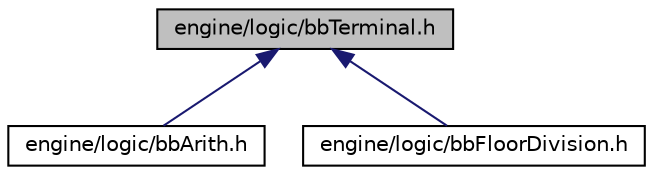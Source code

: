 digraph "engine/logic/bbTerminal.h"
{
 // LATEX_PDF_SIZE
  edge [fontname="Helvetica",fontsize="10",labelfontname="Helvetica",labelfontsize="10"];
  node [fontname="Helvetica",fontsize="10",shape=record];
  Node1 [label="engine/logic/bbTerminal.h",height=0.2,width=0.4,color="black", fillcolor="grey75", style="filled", fontcolor="black",tooltip=" "];
  Node1 -> Node2 [dir="back",color="midnightblue",fontsize="10",style="solid",fontname="Helvetica"];
  Node2 [label="engine/logic/bbArith.h",height=0.2,width=0.4,color="black", fillcolor="white", style="filled",URL="$bbArith_8h.html",tooltip="We assume built in integer arithmetic rounds to zero Define new arithmetic that rounds toward -infini..."];
  Node1 -> Node3 [dir="back",color="midnightblue",fontsize="10",style="solid",fontname="Helvetica"];
  Node3 [label="engine/logic/bbFloorDivision.h",height=0.2,width=0.4,color="black", fillcolor="white", style="filled",URL="$bbFloorDivision_8h.html",tooltip=" "];
}
